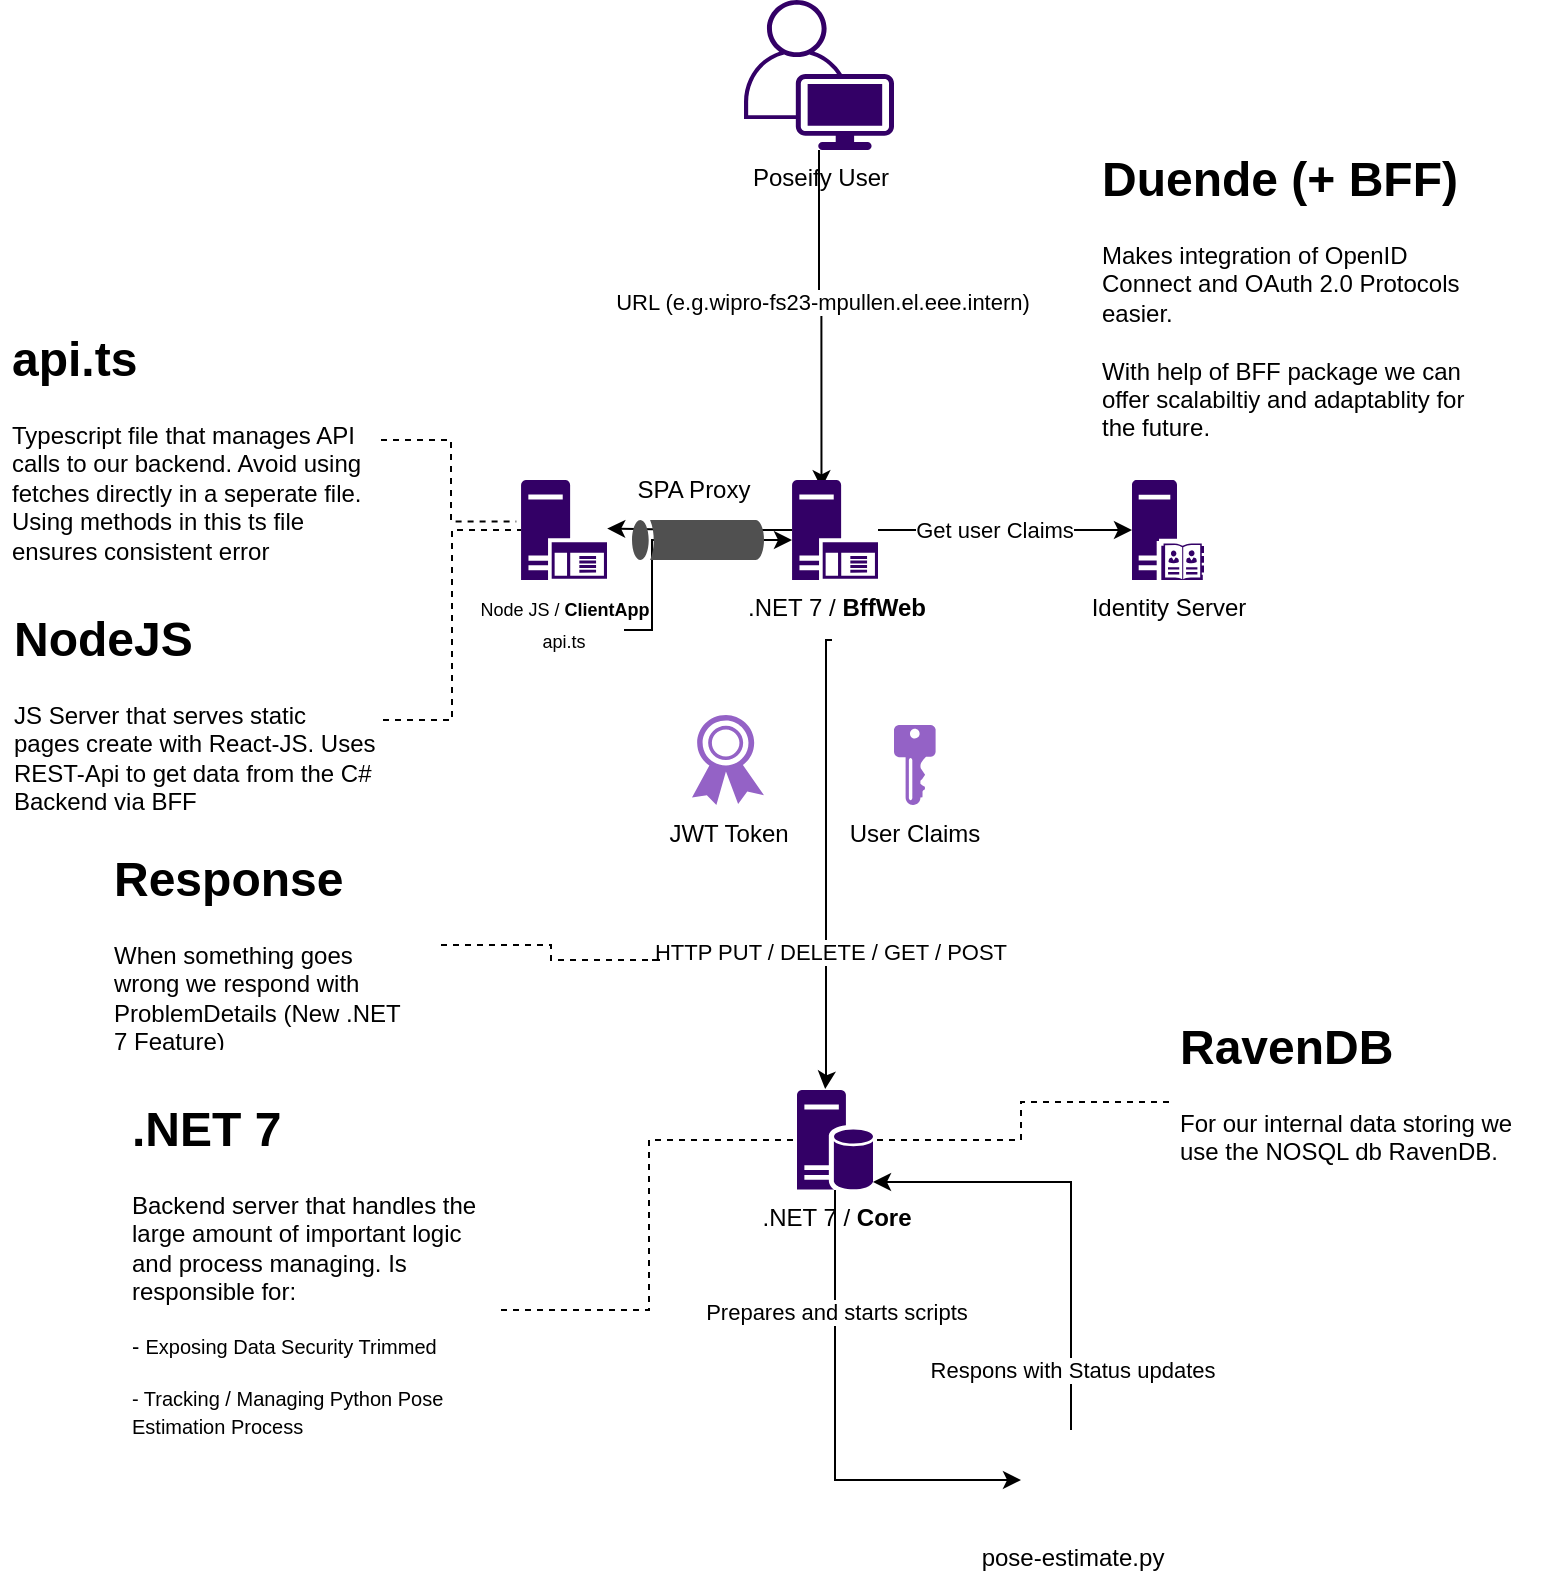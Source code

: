 <mxfile version="21.2.1" type="device">
  <diagram name="Page-1" id="9Ys2F5K6Yu5i55ujjXcN">
    <mxGraphModel dx="1728" dy="930" grid="1" gridSize="10" guides="1" tooltips="1" connect="1" arrows="1" fold="1" page="1" pageScale="1" pageWidth="827" pageHeight="1169" math="0" shadow="0">
      <root>
        <mxCell id="0" />
        <mxCell id="1" parent="0" />
        <mxCell id="IJeZ8tViUeQ1nA_x8BDN-12" style="edgeStyle=orthogonalEdgeStyle;rounded=0;orthogonalLoop=1;jettySize=auto;html=1;entryX=0.343;entryY=0.083;entryDx=0;entryDy=0;entryPerimeter=0;" parent="1" source="IJeZ8tViUeQ1nA_x8BDN-6" target="K13fG8NS06_dGH0W_SFT-2" edge="1">
          <mxGeometry relative="1" as="geometry" />
        </mxCell>
        <mxCell id="IJeZ8tViUeQ1nA_x8BDN-13" value="URL (e.g.wipro-fs23-mpullen.el.eee.intern)" style="edgeLabel;html=1;align=center;verticalAlign=middle;resizable=0;points=[];" parent="IJeZ8tViUeQ1nA_x8BDN-12" vertex="1" connectable="0">
          <mxGeometry x="-0.195" relative="1" as="geometry">
            <mxPoint x="1" y="7" as="offset" />
          </mxGeometry>
        </mxCell>
        <mxCell id="IJeZ8tViUeQ1nA_x8BDN-6" value="Poseify User" style="points=[[0.35,0,0],[0.98,0.51,0],[1,0.71,0],[0.67,1,0],[0,0.795,0],[0,0.65,0]];verticalLabelPosition=bottom;sketch=0;html=1;verticalAlign=top;aspect=fixed;align=center;pointerEvents=1;shape=mxgraph.cisco19.user;fillColor=#330066;strokeColor=none;" parent="1" vertex="1">
          <mxGeometry x="376" y="80" width="75" height="75" as="geometry" />
        </mxCell>
        <mxCell id="IJeZ8tViUeQ1nA_x8BDN-7" value="&lt;font style=&quot;font-size: 9px;&quot;&gt;Node JS / &lt;b&gt;ClientApp&lt;/b&gt;&lt;/font&gt;" style="sketch=0;aspect=fixed;pointerEvents=1;shadow=0;dashed=0;html=1;strokeColor=none;labelPosition=center;verticalLabelPosition=bottom;verticalAlign=top;align=center;fillColor=#330066;shape=mxgraph.mscae.enterprise.application_server" parent="1" vertex="1">
          <mxGeometry x="264.5" y="320" width="43" height="50" as="geometry" />
        </mxCell>
        <mxCell id="IJeZ8tViUeQ1nA_x8BDN-10" style="edgeStyle=orthogonalEdgeStyle;rounded=0;orthogonalLoop=1;jettySize=auto;html=1;exitX=1;exitY=0.5;exitDx=0;exitDy=0;entryX=0;entryY=0.5;entryDx=0;entryDy=0;entryPerimeter=0;strokeColor=default;dashed=1;endArrow=none;endFill=0;" parent="1" source="IJeZ8tViUeQ1nA_x8BDN-9" target="IJeZ8tViUeQ1nA_x8BDN-7" edge="1">
          <mxGeometry relative="1" as="geometry" />
        </mxCell>
        <mxCell id="IJeZ8tViUeQ1nA_x8BDN-9" value="&lt;h1&gt;NodeJS&lt;/h1&gt;&lt;p&gt;JS Server that serves static pages create with React-JS. Uses REST-Api to get data from the C# Backend via BFF&lt;/p&gt;" style="text;html=1;strokeColor=none;fillColor=none;spacing=5;spacingTop=-20;whiteSpace=wrap;overflow=hidden;rounded=0;" parent="1" vertex="1">
          <mxGeometry x="5.5" y="380" width="190" height="120" as="geometry" />
        </mxCell>
        <mxCell id="IJeZ8tViUeQ1nA_x8BDN-27" style="edgeStyle=orthogonalEdgeStyle;rounded=0;orthogonalLoop=1;jettySize=auto;html=1;entryX=0.371;entryY=-0.01;entryDx=0;entryDy=0;entryPerimeter=0;" parent="1" target="IJeZ8tViUeQ1nA_x8BDN-16" edge="1">
          <mxGeometry relative="1" as="geometry">
            <mxPoint x="420" y="400" as="sourcePoint" />
            <Array as="points">
              <mxPoint x="417" y="400" />
              <mxPoint x="417" y="620" />
              <mxPoint x="417" y="620" />
            </Array>
          </mxGeometry>
        </mxCell>
        <mxCell id="IJeZ8tViUeQ1nA_x8BDN-28" value="HTTP PUT / DELETE / GET / POST" style="edgeLabel;html=1;align=center;verticalAlign=middle;resizable=0;points=[];" parent="IJeZ8tViUeQ1nA_x8BDN-27" vertex="1" connectable="0">
          <mxGeometry x="-0.184" relative="1" as="geometry">
            <mxPoint x="2" y="66" as="offset" />
          </mxGeometry>
        </mxCell>
        <mxCell id="K13fG8NS06_dGH0W_SFT-5" style="edgeStyle=orthogonalEdgeStyle;rounded=0;orthogonalLoop=1;jettySize=auto;html=1;" edge="1" parent="1" source="IJeZ8tViUeQ1nA_x8BDN-11" target="K13fG8NS06_dGH0W_SFT-2">
          <mxGeometry relative="1" as="geometry">
            <Array as="points">
              <mxPoint x="330" y="395" />
              <mxPoint x="330" y="350" />
            </Array>
          </mxGeometry>
        </mxCell>
        <mxCell id="IJeZ8tViUeQ1nA_x8BDN-11" value="&lt;font style=&quot;font-size: 9px;&quot;&gt;api.ts&lt;/font&gt;" style="text;html=1;strokeColor=none;fillColor=none;align=center;verticalAlign=middle;whiteSpace=wrap;rounded=0;" parent="1" vertex="1">
          <mxGeometry x="256" y="390" width="60" height="20" as="geometry" />
        </mxCell>
        <mxCell id="IJeZ8tViUeQ1nA_x8BDN-15" style="edgeStyle=orthogonalEdgeStyle;rounded=0;orthogonalLoop=1;jettySize=auto;html=1;endArrow=none;endFill=0;dashed=1;entryX=-0.055;entryY=0.414;entryDx=0;entryDy=0;entryPerimeter=0;" parent="1" source="IJeZ8tViUeQ1nA_x8BDN-14" target="IJeZ8tViUeQ1nA_x8BDN-7" edge="1">
          <mxGeometry relative="1" as="geometry" />
        </mxCell>
        <mxCell id="IJeZ8tViUeQ1nA_x8BDN-14" value="&lt;h1&gt;api.ts&lt;/h1&gt;&lt;p&gt;Typescript file that manages API calls to our backend. Avoid using fetches directly in a seperate file. Using methods in this ts file ensures consistent error handeling.&lt;/p&gt;" style="text;html=1;strokeColor=none;fillColor=none;spacing=5;spacingTop=-20;whiteSpace=wrap;overflow=hidden;rounded=0;" parent="1" vertex="1">
          <mxGeometry x="4.5" y="240" width="190" height="120" as="geometry" />
        </mxCell>
        <mxCell id="IJeZ8tViUeQ1nA_x8BDN-23" style="edgeStyle=orthogonalEdgeStyle;rounded=0;orthogonalLoop=1;jettySize=auto;html=1;exitX=0.5;exitY=1;exitDx=0;exitDy=0;exitPerimeter=0;entryX=0;entryY=0.5;entryDx=0;entryDy=0;" parent="1" source="IJeZ8tViUeQ1nA_x8BDN-16" target="IJeZ8tViUeQ1nA_x8BDN-22" edge="1">
          <mxGeometry relative="1" as="geometry" />
        </mxCell>
        <mxCell id="IJeZ8tViUeQ1nA_x8BDN-26" value="Prepares and starts scripts" style="edgeLabel;html=1;align=center;verticalAlign=middle;resizable=0;points=[];" parent="IJeZ8tViUeQ1nA_x8BDN-23" vertex="1" connectable="0">
          <mxGeometry x="-0.465" relative="1" as="geometry">
            <mxPoint y="-3" as="offset" />
          </mxGeometry>
        </mxCell>
        <mxCell id="IJeZ8tViUeQ1nA_x8BDN-16" value=".NET 7 / &lt;b&gt;Core&lt;/b&gt;" style="sketch=0;aspect=fixed;pointerEvents=1;shadow=0;dashed=0;html=1;strokeColor=none;labelPosition=center;verticalLabelPosition=bottom;verticalAlign=top;align=center;fillColor=#330066;shape=mxgraph.mscae.enterprise.database_server" parent="1" vertex="1">
          <mxGeometry x="402.5" y="625" width="38" height="50" as="geometry" />
        </mxCell>
        <mxCell id="IJeZ8tViUeQ1nA_x8BDN-19" style="edgeStyle=orthogonalEdgeStyle;rounded=0;orthogonalLoop=1;jettySize=auto;html=1;entryX=1;entryY=0.5;entryDx=0;entryDy=0;entryPerimeter=0;endArrow=none;endFill=0;dashed=1;" parent="1" source="IJeZ8tViUeQ1nA_x8BDN-18" target="IJeZ8tViUeQ1nA_x8BDN-16" edge="1">
          <mxGeometry relative="1" as="geometry" />
        </mxCell>
        <mxCell id="IJeZ8tViUeQ1nA_x8BDN-18" value="&lt;h1&gt;RavenDB&lt;/h1&gt;&lt;p&gt;For our internal data storing we use the NOSQL db RavenDB.&lt;/p&gt;" style="text;html=1;strokeColor=none;fillColor=none;spacing=5;spacingTop=-20;whiteSpace=wrap;overflow=hidden;rounded=0;" parent="1" vertex="1">
          <mxGeometry x="588.5" y="583.5" width="190" height="95" as="geometry" />
        </mxCell>
        <mxCell id="IJeZ8tViUeQ1nA_x8BDN-17" value="" style="shape=image;verticalLabelPosition=bottom;labelBackgroundColor=default;verticalAlign=top;aspect=fixed;imageAspect=0;image=https://images.g2crowd.com/uploads/product/image/social_landscape/social_landscape_30e9c819f3fc162460f4ecf69a391b94/ravendb.png;" parent="1" vertex="1">
          <mxGeometry x="698.5" y="595" width="80" height="42" as="geometry" />
        </mxCell>
        <mxCell id="IJeZ8tViUeQ1nA_x8BDN-21" style="edgeStyle=orthogonalEdgeStyle;rounded=0;orthogonalLoop=1;jettySize=auto;html=1;entryX=0;entryY=0.5;entryDx=0;entryDy=0;entryPerimeter=0;endArrow=none;endFill=0;dashed=1;" parent="1" source="IJeZ8tViUeQ1nA_x8BDN-20" target="IJeZ8tViUeQ1nA_x8BDN-16" edge="1">
          <mxGeometry relative="1" as="geometry" />
        </mxCell>
        <mxCell id="IJeZ8tViUeQ1nA_x8BDN-20" value="&lt;h1&gt;.NET 7&lt;/h1&gt;&lt;p&gt;Backend server that handles the large amount of important logic and process managing. Is responsible for:&lt;/p&gt;&lt;p style=&quot;&quot;&gt;&lt;font style=&quot;font-size: 11px;&quot;&gt;- &lt;/font&gt;&lt;font style=&quot;font-size: 10px;&quot;&gt;Exposing Data Security Trimmed&lt;/font&gt;&lt;/p&gt;&lt;p style=&quot;&quot;&gt;&lt;font style=&quot;font-size: 10px;&quot;&gt;- Tracking / Managing Python Pose Estimation Process&lt;/font&gt;&lt;/p&gt;" style="text;html=1;strokeColor=none;fillColor=none;spacing=5;spacingTop=-20;whiteSpace=wrap;overflow=hidden;rounded=0;" parent="1" vertex="1">
          <mxGeometry x="64.5" y="625" width="190" height="220" as="geometry" />
        </mxCell>
        <mxCell id="IJeZ8tViUeQ1nA_x8BDN-24" style="edgeStyle=orthogonalEdgeStyle;rounded=0;orthogonalLoop=1;jettySize=auto;html=1;entryX=1;entryY=0.92;entryDx=0;entryDy=0;entryPerimeter=0;exitX=0.5;exitY=0;exitDx=0;exitDy=0;" parent="1" source="IJeZ8tViUeQ1nA_x8BDN-22" target="IJeZ8tViUeQ1nA_x8BDN-16" edge="1">
          <mxGeometry relative="1" as="geometry">
            <Array as="points">
              <mxPoint x="539.5" y="671" />
            </Array>
          </mxGeometry>
        </mxCell>
        <mxCell id="IJeZ8tViUeQ1nA_x8BDN-25" value="Respons with Status updates" style="edgeLabel;html=1;align=center;verticalAlign=middle;resizable=0;points=[];" parent="IJeZ8tViUeQ1nA_x8BDN-24" vertex="1" connectable="0">
          <mxGeometry x="-0.512" y="1" relative="1" as="geometry">
            <mxPoint x="1" y="24" as="offset" />
          </mxGeometry>
        </mxCell>
        <mxCell id="IJeZ8tViUeQ1nA_x8BDN-22" value="pose-estimate.py" style="shape=image;html=1;verticalAlign=top;verticalLabelPosition=bottom;labelBackgroundColor=#ffffff;imageAspect=0;aspect=fixed;image=https://cdn1.iconfinder.com/data/icons/DarkGlass_Reworked/128x128/mimetypes/source_py.png" parent="1" vertex="1">
          <mxGeometry x="514.5" y="795" width="50" height="50" as="geometry" />
        </mxCell>
        <mxCell id="IJeZ8tViUeQ1nA_x8BDN-30" style="edgeStyle=orthogonalEdgeStyle;rounded=0;orthogonalLoop=1;jettySize=auto;html=1;endArrow=none;endFill=0;dashed=1;" parent="1" edge="1">
          <mxGeometry relative="1" as="geometry">
            <mxPoint x="330" y="560" as="targetPoint" />
            <mxPoint x="224.5" y="552.483" as="sourcePoint" />
            <Array as="points">
              <mxPoint x="279.5" y="552" />
              <mxPoint x="279.5" y="560" />
              <mxPoint x="334.5" y="560" />
            </Array>
          </mxGeometry>
        </mxCell>
        <mxCell id="IJeZ8tViUeQ1nA_x8BDN-29" value="&lt;h1&gt;Response&lt;/h1&gt;&lt;p&gt;When something goes wrong we respond with ProblemDetails (New .NET 7 Feature)&lt;/p&gt;" style="text;html=1;strokeColor=none;fillColor=none;spacing=5;spacingTop=-20;whiteSpace=wrap;overflow=hidden;rounded=0;" parent="1" vertex="1">
          <mxGeometry x="56" y="500" width="160" height="105" as="geometry" />
        </mxCell>
        <mxCell id="K13fG8NS06_dGH0W_SFT-7" style="edgeStyle=orthogonalEdgeStyle;rounded=0;orthogonalLoop=1;jettySize=auto;html=1;entryX=1.002;entryY=0.486;entryDx=0;entryDy=0;entryPerimeter=0;" edge="1" parent="1" source="K13fG8NS06_dGH0W_SFT-2" target="IJeZ8tViUeQ1nA_x8BDN-7">
          <mxGeometry relative="1" as="geometry" />
        </mxCell>
        <mxCell id="K13fG8NS06_dGH0W_SFT-10" style="edgeStyle=orthogonalEdgeStyle;rounded=0;orthogonalLoop=1;jettySize=auto;html=1;entryX=0;entryY=0.5;entryDx=0;entryDy=0;entryPerimeter=0;" edge="1" parent="1" source="K13fG8NS06_dGH0W_SFT-2" target="K13fG8NS06_dGH0W_SFT-8">
          <mxGeometry relative="1" as="geometry" />
        </mxCell>
        <mxCell id="K13fG8NS06_dGH0W_SFT-11" value="Get user Claims" style="edgeLabel;html=1;align=center;verticalAlign=middle;resizable=0;points=[];" vertex="1" connectable="0" parent="K13fG8NS06_dGH0W_SFT-10">
          <mxGeometry x="-0.314" y="1" relative="1" as="geometry">
            <mxPoint x="14" y="1" as="offset" />
          </mxGeometry>
        </mxCell>
        <mxCell id="K13fG8NS06_dGH0W_SFT-2" value=".NET 7 / &lt;b&gt;BffWeb&lt;/b&gt;" style="sketch=0;aspect=fixed;pointerEvents=1;shadow=0;dashed=0;html=1;strokeColor=none;labelPosition=center;verticalLabelPosition=bottom;verticalAlign=top;align=center;fillColor=#330066;shape=mxgraph.mscae.enterprise.application_server" vertex="1" parent="1">
          <mxGeometry x="400" y="320" width="43" height="50" as="geometry" />
        </mxCell>
        <mxCell id="K13fG8NS06_dGH0W_SFT-4" value="" style="sketch=0;pointerEvents=1;shadow=0;dashed=0;html=1;strokeColor=none;fillColor=#505050;labelPosition=center;verticalLabelPosition=bottom;verticalAlign=top;outlineConnect=0;align=center;shape=mxgraph.office.servers.tunnel_straight;" vertex="1" parent="1">
          <mxGeometry x="320" y="340" width="66" height="20" as="geometry" />
        </mxCell>
        <mxCell id="K13fG8NS06_dGH0W_SFT-6" value="SPA Proxy" style="text;html=1;strokeColor=none;fillColor=none;align=center;verticalAlign=middle;whiteSpace=wrap;rounded=0;" vertex="1" parent="1">
          <mxGeometry x="321" y="310" width="60" height="30" as="geometry" />
        </mxCell>
        <mxCell id="K13fG8NS06_dGH0W_SFT-8" value="Identity Server" style="sketch=0;aspect=fixed;pointerEvents=1;shadow=0;dashed=0;html=1;strokeColor=none;labelPosition=center;verticalLabelPosition=bottom;verticalAlign=top;align=center;fillColor=#330066;shape=mxgraph.mscae.enterprise.server_directory" vertex="1" parent="1">
          <mxGeometry x="570" y="320" width="36" height="50" as="geometry" />
        </mxCell>
        <mxCell id="K13fG8NS06_dGH0W_SFT-9" value="JWT Token" style="sketch=0;pointerEvents=1;shadow=0;dashed=0;html=1;strokeColor=none;fillColor=#9462c6;labelPosition=center;verticalLabelPosition=bottom;verticalAlign=top;outlineConnect=0;align=center;shape=mxgraph.office.security.token;" vertex="1" parent="1">
          <mxGeometry x="350" y="437.5" width="36" height="45" as="geometry" />
        </mxCell>
        <mxCell id="K13fG8NS06_dGH0W_SFT-12" value="User Claims" style="sketch=0;aspect=fixed;pointerEvents=1;shadow=0;dashed=0;html=1;strokeColor=none;labelPosition=center;verticalLabelPosition=bottom;verticalAlign=top;align=center;fillColor=#9462c6;shape=mxgraph.mscae.enterprise.key_permissions" vertex="1" parent="1">
          <mxGeometry x="451" y="442.5" width="20.8" height="40" as="geometry" />
        </mxCell>
        <mxCell id="K13fG8NS06_dGH0W_SFT-14" value="&lt;h1&gt;Duende (+ BFF)&lt;/h1&gt;&lt;p&gt;&lt;/p&gt;Makes integration of OpenID Connect and OAuth 2.0 Protocols easier.&lt;br&gt;&lt;br&gt;With help of BFF package we can offer scalabiltiy and adaptablity for the future." style="text;html=1;strokeColor=none;fillColor=none;spacing=5;spacingTop=-20;whiteSpace=wrap;overflow=hidden;rounded=0;" vertex="1" parent="1">
          <mxGeometry x="550" y="150" width="190" height="160" as="geometry" />
        </mxCell>
        <mxCell id="K13fG8NS06_dGH0W_SFT-18" value="" style="shape=image;verticalLabelPosition=bottom;labelBackgroundColor=default;verticalAlign=top;aspect=fixed;imageAspect=0;image=https://pbs.twimg.com/profile_images/1309117717987889162/zllztgki_400x400.png;" vertex="1" parent="1">
          <mxGeometry x="738.5" y="150" width="40" height="40" as="geometry" />
        </mxCell>
        <mxCell id="K13fG8NS06_dGH0W_SFT-20" value="" style="shape=image;verticalLabelPosition=bottom;labelBackgroundColor=default;verticalAlign=top;aspect=fixed;imageAspect=0;image=https://pbs.twimg.com/profile_images/1309117717987889162/zllztgki_400x400.png;" vertex="1" parent="1">
          <mxGeometry x="431" y="315" width="20" height="20" as="geometry" />
        </mxCell>
        <mxCell id="K13fG8NS06_dGH0W_SFT-21" value="" style="shape=image;verticalLabelPosition=bottom;labelBackgroundColor=default;verticalAlign=top;aspect=fixed;imageAspect=0;image=https://pbs.twimg.com/profile_images/1309117717987889162/zllztgki_400x400.png;" vertex="1" parent="1">
          <mxGeometry x="600" y="315" width="20" height="20" as="geometry" />
        </mxCell>
        <mxCell id="K13fG8NS06_dGH0W_SFT-22" value="" style="shape=image;verticalLabelPosition=bottom;labelBackgroundColor=default;verticalAlign=top;aspect=fixed;imageAspect=0;image=https://pbs.twimg.com/profile_images/1309117717987889162/zllztgki_400x400.png;" vertex="1" parent="1">
          <mxGeometry x="431" y="617" width="20" height="20" as="geometry" />
        </mxCell>
      </root>
    </mxGraphModel>
  </diagram>
</mxfile>
